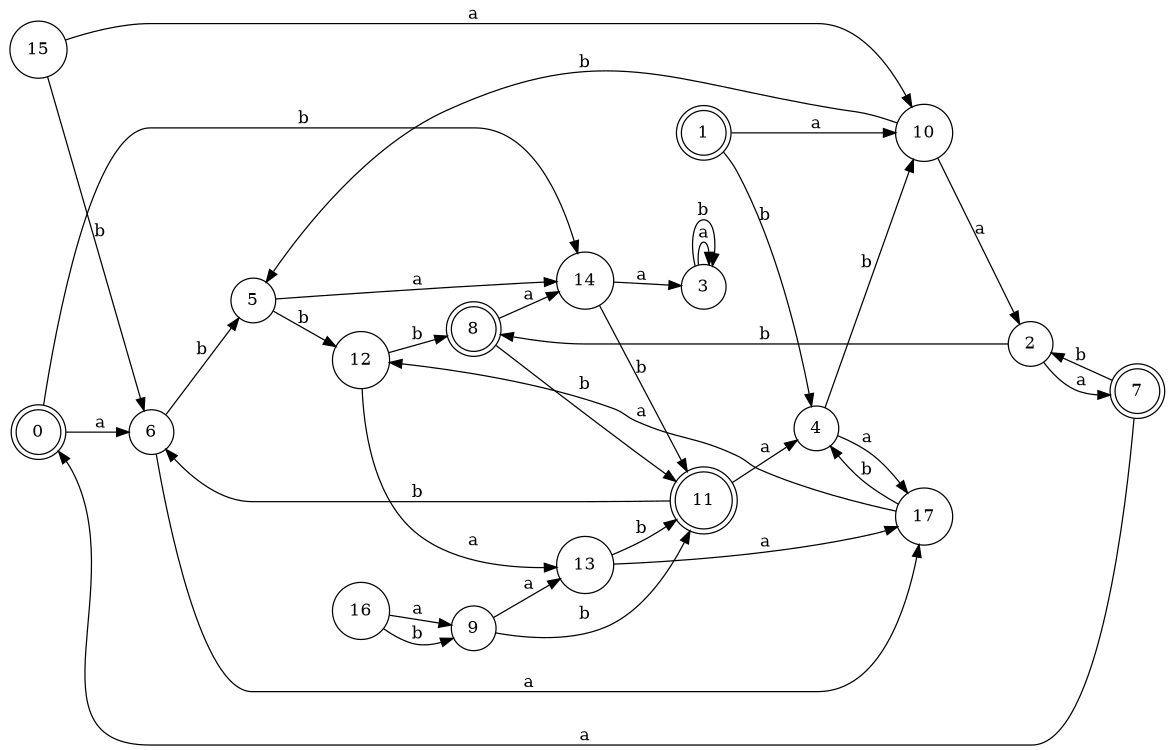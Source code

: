 digraph n15_9 {
__start0 [label="" shape="none"];

rankdir=LR;
size="8,5";

s0 [style="rounded,filled", color="black", fillcolor="white" shape="doublecircle", label="0"];
s1 [style="rounded,filled", color="black", fillcolor="white" shape="doublecircle", label="1"];
s2 [style="filled", color="black", fillcolor="white" shape="circle", label="2"];
s3 [style="filled", color="black", fillcolor="white" shape="circle", label="3"];
s4 [style="filled", color="black", fillcolor="white" shape="circle", label="4"];
s5 [style="filled", color="black", fillcolor="white" shape="circle", label="5"];
s6 [style="filled", color="black", fillcolor="white" shape="circle", label="6"];
s7 [style="rounded,filled", color="black", fillcolor="white" shape="doublecircle", label="7"];
s8 [style="rounded,filled", color="black", fillcolor="white" shape="doublecircle", label="8"];
s9 [style="filled", color="black", fillcolor="white" shape="circle", label="9"];
s10 [style="filled", color="black", fillcolor="white" shape="circle", label="10"];
s11 [style="rounded,filled", color="black", fillcolor="white" shape="doublecircle", label="11"];
s12 [style="filled", color="black", fillcolor="white" shape="circle", label="12"];
s13 [style="filled", color="black", fillcolor="white" shape="circle", label="13"];
s14 [style="filled", color="black", fillcolor="white" shape="circle", label="14"];
s15 [style="filled", color="black", fillcolor="white" shape="circle", label="15"];
s16 [style="filled", color="black", fillcolor="white" shape="circle", label="16"];
s17 [style="filled", color="black", fillcolor="white" shape="circle", label="17"];
s0 -> s6 [label="a"];
s0 -> s14 [label="b"];
s1 -> s10 [label="a"];
s1 -> s4 [label="b"];
s2 -> s7 [label="a"];
s2 -> s8 [label="b"];
s3 -> s3 [label="a"];
s3 -> s3 [label="b"];
s4 -> s17 [label="a"];
s4 -> s10 [label="b"];
s5 -> s14 [label="a"];
s5 -> s12 [label="b"];
s6 -> s17 [label="a"];
s6 -> s5 [label="b"];
s7 -> s0 [label="a"];
s7 -> s2 [label="b"];
s8 -> s14 [label="a"];
s8 -> s11 [label="b"];
s9 -> s13 [label="a"];
s9 -> s11 [label="b"];
s10 -> s2 [label="a"];
s10 -> s5 [label="b"];
s11 -> s4 [label="a"];
s11 -> s6 [label="b"];
s12 -> s13 [label="a"];
s12 -> s8 [label="b"];
s13 -> s17 [label="a"];
s13 -> s11 [label="b"];
s14 -> s3 [label="a"];
s14 -> s11 [label="b"];
s15 -> s10 [label="a"];
s15 -> s6 [label="b"];
s16 -> s9 [label="a"];
s16 -> s9 [label="b"];
s17 -> s12 [label="a"];
s17 -> s4 [label="b"];

}